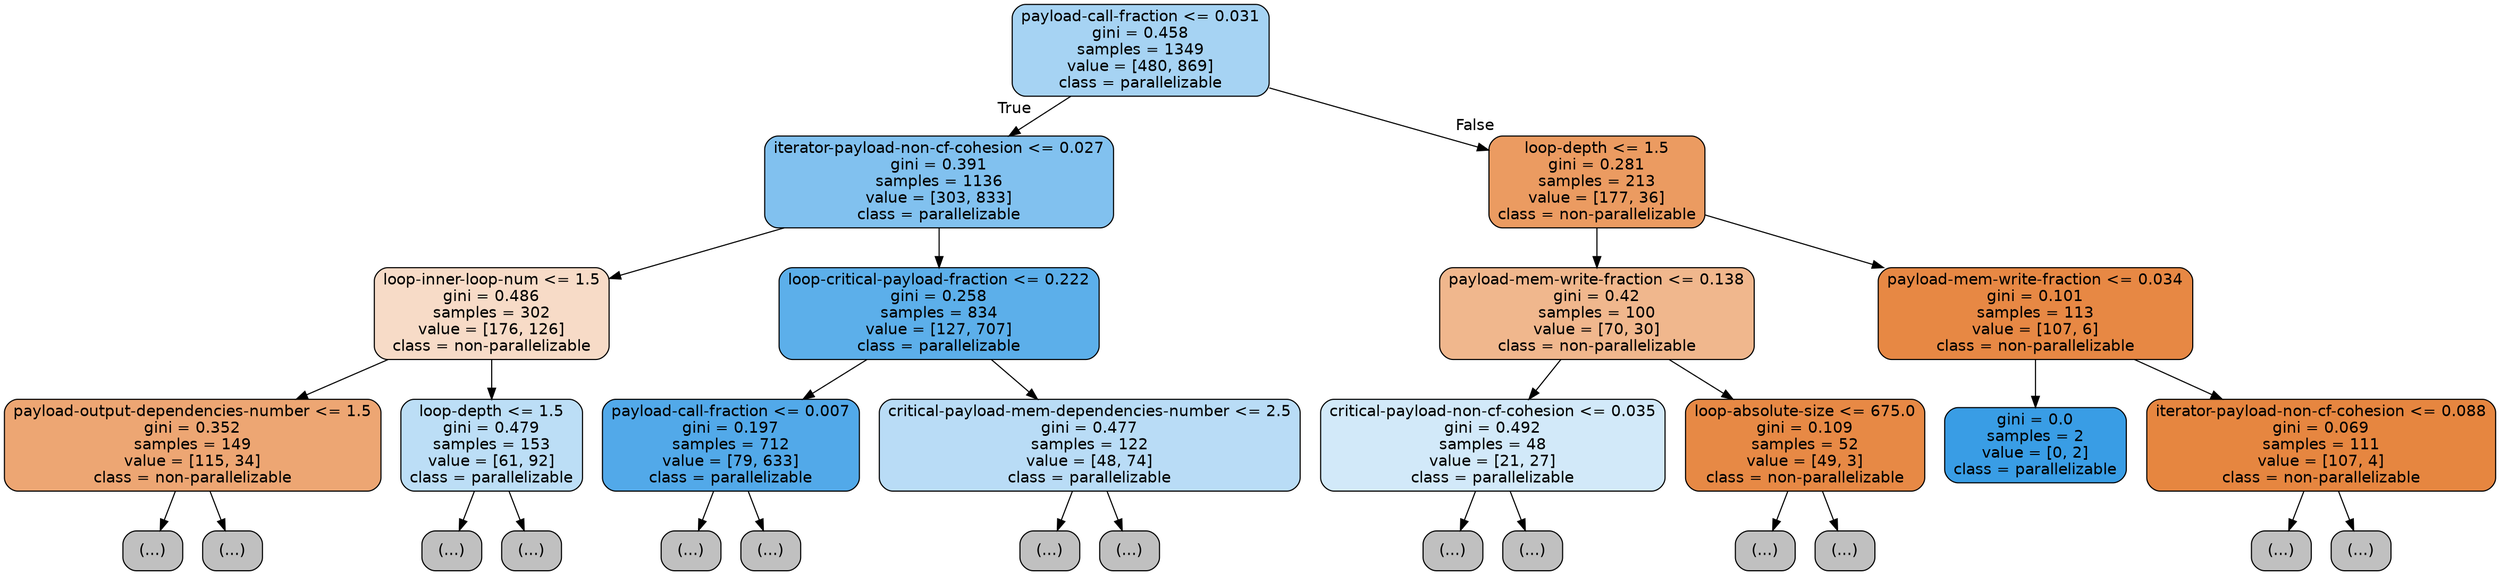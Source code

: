 digraph Tree {
node [shape=box, style="filled, rounded", color="black", fontname=helvetica] ;
edge [fontname=helvetica] ;
0 [label="payload-call-fraction <= 0.031\ngini = 0.458\nsamples = 1349\nvalue = [480, 869]\nclass = parallelizable", fillcolor="#399de572"] ;
1 [label="iterator-payload-non-cf-cohesion <= 0.027\ngini = 0.391\nsamples = 1136\nvalue = [303, 833]\nclass = parallelizable", fillcolor="#399de5a2"] ;
0 -> 1 [labeldistance=2.5, labelangle=45, headlabel="True"] ;
2 [label="loop-inner-loop-num <= 1.5\ngini = 0.486\nsamples = 302\nvalue = [176, 126]\nclass = non-parallelizable", fillcolor="#e5813948"] ;
1 -> 2 ;
3 [label="payload-output-dependencies-number <= 1.5\ngini = 0.352\nsamples = 149\nvalue = [115, 34]\nclass = non-parallelizable", fillcolor="#e58139b4"] ;
2 -> 3 ;
4 [label="(...)", fillcolor="#C0C0C0"] ;
3 -> 4 ;
31 [label="(...)", fillcolor="#C0C0C0"] ;
3 -> 31 ;
40 [label="loop-depth <= 1.5\ngini = 0.479\nsamples = 153\nvalue = [61, 92]\nclass = parallelizable", fillcolor="#399de556"] ;
2 -> 40 ;
41 [label="(...)", fillcolor="#C0C0C0"] ;
40 -> 41 ;
52 [label="(...)", fillcolor="#C0C0C0"] ;
40 -> 52 ;
69 [label="loop-critical-payload-fraction <= 0.222\ngini = 0.258\nsamples = 834\nvalue = [127, 707]\nclass = parallelizable", fillcolor="#399de5d1"] ;
1 -> 69 ;
70 [label="payload-call-fraction <= 0.007\ngini = 0.197\nsamples = 712\nvalue = [79, 633]\nclass = parallelizable", fillcolor="#399de5df"] ;
69 -> 70 ;
71 [label="(...)", fillcolor="#C0C0C0"] ;
70 -> 71 ;
178 [label="(...)", fillcolor="#C0C0C0"] ;
70 -> 178 ;
185 [label="critical-payload-mem-dependencies-number <= 2.5\ngini = 0.477\nsamples = 122\nvalue = [48, 74]\nclass = parallelizable", fillcolor="#399de55a"] ;
69 -> 185 ;
186 [label="(...)", fillcolor="#C0C0C0"] ;
185 -> 186 ;
205 [label="(...)", fillcolor="#C0C0C0"] ;
185 -> 205 ;
228 [label="loop-depth <= 1.5\ngini = 0.281\nsamples = 213\nvalue = [177, 36]\nclass = non-parallelizable", fillcolor="#e58139cb"] ;
0 -> 228 [labeldistance=2.5, labelangle=-45, headlabel="False"] ;
229 [label="payload-mem-write-fraction <= 0.138\ngini = 0.42\nsamples = 100\nvalue = [70, 30]\nclass = non-parallelizable", fillcolor="#e5813992"] ;
228 -> 229 ;
230 [label="critical-payload-non-cf-cohesion <= 0.035\ngini = 0.492\nsamples = 48\nvalue = [21, 27]\nclass = parallelizable", fillcolor="#399de539"] ;
229 -> 230 ;
231 [label="(...)", fillcolor="#C0C0C0"] ;
230 -> 231 ;
238 [label="(...)", fillcolor="#C0C0C0"] ;
230 -> 238 ;
247 [label="loop-absolute-size <= 675.0\ngini = 0.109\nsamples = 52\nvalue = [49, 3]\nclass = non-parallelizable", fillcolor="#e58139ef"] ;
229 -> 247 ;
248 [label="(...)", fillcolor="#C0C0C0"] ;
247 -> 248 ;
257 [label="(...)", fillcolor="#C0C0C0"] ;
247 -> 257 ;
258 [label="payload-mem-write-fraction <= 0.034\ngini = 0.101\nsamples = 113\nvalue = [107, 6]\nclass = non-parallelizable", fillcolor="#e58139f1"] ;
228 -> 258 ;
259 [label="gini = 0.0\nsamples = 2\nvalue = [0, 2]\nclass = parallelizable", fillcolor="#399de5ff"] ;
258 -> 259 ;
260 [label="iterator-payload-non-cf-cohesion <= 0.088\ngini = 0.069\nsamples = 111\nvalue = [107, 4]\nclass = non-parallelizable", fillcolor="#e58139f5"] ;
258 -> 260 ;
261 [label="(...)", fillcolor="#C0C0C0"] ;
260 -> 261 ;
266 [label="(...)", fillcolor="#C0C0C0"] ;
260 -> 266 ;
}